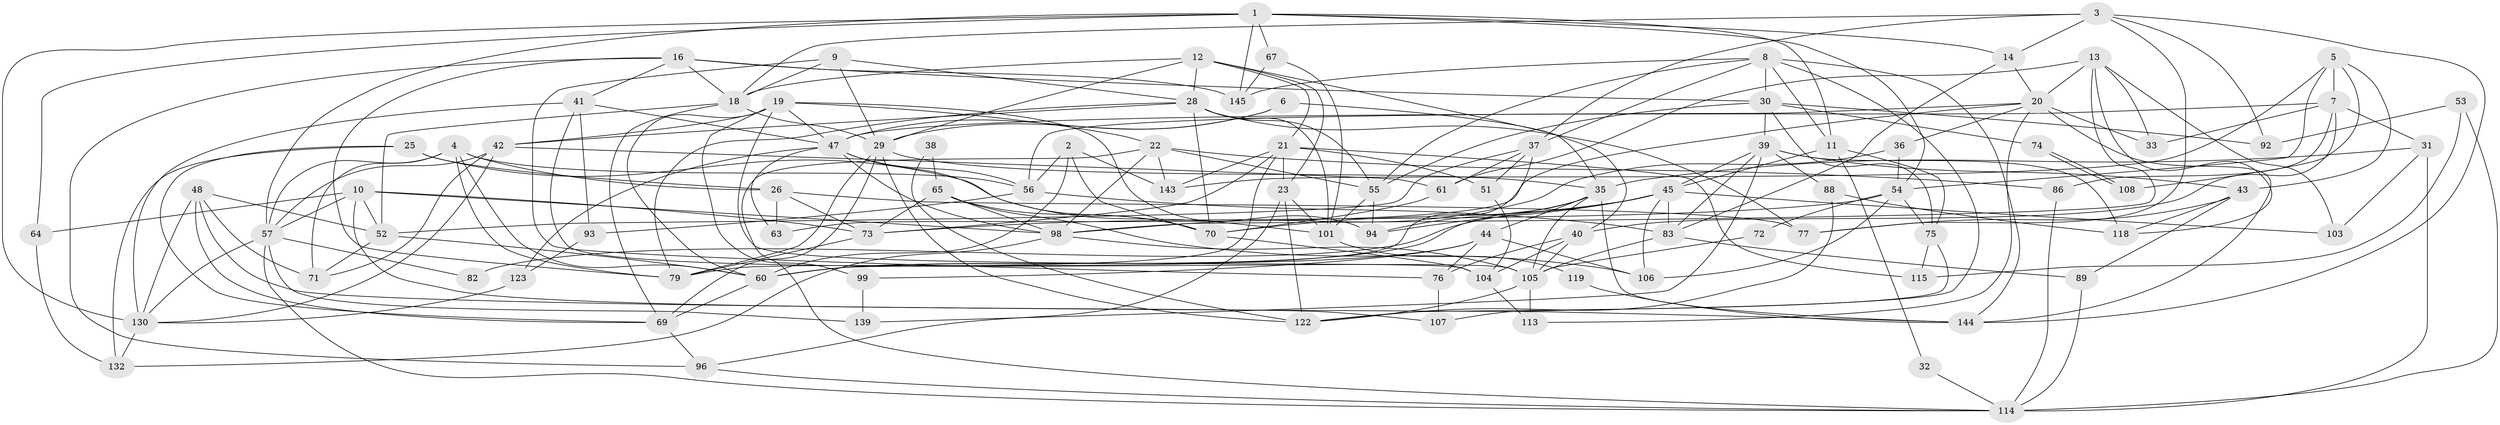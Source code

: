 // Generated by graph-tools (version 1.1) at 2025/52/02/27/25 19:52:05]
// undirected, 96 vertices, 240 edges
graph export_dot {
graph [start="1"]
  node [color=gray90,style=filled];
  1 [super="+66"];
  2 [super="+27"];
  3;
  4 [super="+58"];
  5 [super="+95"];
  6 [super="+84"];
  7 [super="+117"];
  8 [super="+15"];
  9 [super="+62"];
  10 [super="+136"];
  11;
  12 [super="+110"];
  13 [super="+116"];
  14;
  16 [super="+17"];
  18 [super="+50"];
  19 [super="+141"];
  20 [super="+34"];
  21 [super="+24"];
  22 [super="+128"];
  23 [super="+85"];
  25;
  26;
  28 [super="+46"];
  29 [super="+78"];
  30 [super="+140"];
  31;
  32;
  33;
  35 [super="+49"];
  36 [super="+97"];
  37 [super="+129"];
  38;
  39 [super="+109"];
  40 [super="+120"];
  41;
  42 [super="+87"];
  43 [super="+138"];
  44 [super="+68"];
  45 [super="+81"];
  47 [super="+90"];
  48;
  51;
  52 [super="+112"];
  53;
  54 [super="+131"];
  55 [super="+146"];
  56 [super="+59"];
  57 [super="+135"];
  60 [super="+126"];
  61;
  63;
  64;
  65 [super="+102"];
  67;
  69;
  70 [super="+111"];
  71;
  72;
  73 [super="+91"];
  74;
  75 [super="+80"];
  76;
  77 [super="+121"];
  79 [super="+100"];
  82;
  83 [super="+124"];
  86;
  88;
  89;
  92;
  93;
  94;
  96 [super="+125"];
  98;
  99;
  101 [super="+133"];
  103;
  104;
  105 [super="+142"];
  106;
  107;
  108;
  113;
  114 [super="+127"];
  115;
  118;
  119;
  122 [super="+137"];
  123;
  130 [super="+134"];
  132;
  139;
  143;
  144;
  145;
  1 -- 14;
  1 -- 64;
  1 -- 130;
  1 -- 67;
  1 -- 145;
  1 -- 11;
  1 -- 54;
  1 -- 57;
  2 -- 143;
  2 -- 70;
  2 -- 60;
  2 -- 56;
  3 -- 18;
  3 -- 14;
  3 -- 92;
  3 -- 144;
  3 -- 37;
  3 -- 77;
  4 -- 71;
  4 -- 79;
  4 -- 57;
  4 -- 26;
  4 -- 60;
  4 -- 56;
  5 -- 7;
  5 -- 108;
  5 -- 54;
  5 -- 143;
  5 -- 43;
  6 -- 40 [weight=2];
  6 -- 29;
  6 -- 47;
  7 -- 31;
  7 -- 40;
  7 -- 33;
  7 -- 47;
  7 -- 86;
  8 -- 145;
  8 -- 144;
  8 -- 11;
  8 -- 37;
  8 -- 55;
  8 -- 107;
  8 -- 30;
  9 -- 28;
  9 -- 76;
  9 -- 18;
  9 -- 29;
  10 -- 64;
  10 -- 98;
  10 -- 107;
  10 -- 52;
  10 -- 73;
  10 -- 57;
  11 -- 32;
  11 -- 45;
  11 -- 75;
  12 -- 29;
  12 -- 35;
  12 -- 21;
  12 -- 23;
  12 -- 18;
  12 -- 28;
  13 -- 118;
  13 -- 98;
  13 -- 33;
  13 -- 61;
  13 -- 20;
  13 -- 103;
  14 -- 83;
  14 -- 20;
  16 -- 145;
  16 -- 41;
  16 -- 96;
  16 -- 18;
  16 -- 30;
  16 -- 79;
  18 -- 29;
  18 -- 69;
  18 -- 52;
  19 -- 104;
  19 -- 47;
  19 -- 99;
  19 -- 94;
  19 -- 60;
  19 -- 22;
  19 -- 42;
  20 -- 33;
  20 -- 56;
  20 -- 36;
  20 -- 144;
  20 -- 113;
  20 -- 63;
  21 -- 73;
  21 -- 143;
  21 -- 51;
  21 -- 115;
  21 -- 23;
  21 -- 60;
  22 -- 86;
  22 -- 143;
  22 -- 98;
  22 -- 114;
  22 -- 55;
  23 -- 96;
  23 -- 122 [weight=2];
  23 -- 101;
  25 -- 132;
  25 -- 26;
  25 -- 69;
  25 -- 101;
  26 -- 63;
  26 -- 77;
  26 -- 73;
  28 -- 70;
  28 -- 42;
  28 -- 101;
  28 -- 79;
  28 -- 77;
  28 -- 55;
  29 -- 69;
  29 -- 122;
  29 -- 35;
  29 -- 79;
  30 -- 39;
  30 -- 74;
  30 -- 75;
  30 -- 92;
  30 -- 55;
  31 -- 103;
  31 -- 114;
  31 -- 35;
  32 -- 114;
  35 -- 44;
  35 -- 105;
  35 -- 60;
  35 -- 144;
  35 -- 94;
  36 -- 54;
  36 -- 98;
  37 -- 61;
  37 -- 52;
  37 -- 51;
  37 -- 79;
  38 -- 65;
  38 -- 122;
  39 -- 118;
  39 -- 88;
  39 -- 45;
  39 -- 43;
  39 -- 83;
  39 -- 139;
  40 -- 76;
  40 -- 104;
  40 -- 105;
  41 -- 105;
  41 -- 47;
  41 -- 93;
  41 -- 130;
  42 -- 71;
  42 -- 61;
  42 -- 130;
  42 -- 57;
  43 -- 118;
  43 -- 89;
  43 -- 77;
  44 -- 106;
  44 -- 60;
  44 -- 99;
  44 -- 76;
  45 -- 82;
  45 -- 103;
  45 -- 106;
  45 -- 83;
  45 -- 94;
  45 -- 70;
  47 -- 123;
  47 -- 63;
  47 -- 98;
  47 -- 70;
  47 -- 56;
  48 -- 144;
  48 -- 69;
  48 -- 71;
  48 -- 52;
  48 -- 130;
  51 -- 104;
  52 -- 71;
  52 -- 60;
  53 -- 114;
  53 -- 92;
  53 -- 115;
  54 -- 73;
  54 -- 72;
  54 -- 106;
  54 -- 75;
  55 -- 101;
  55 -- 94;
  56 -- 83;
  56 -- 93;
  57 -- 82;
  57 -- 139;
  57 -- 114;
  57 -- 130;
  60 -- 69;
  61 -- 70;
  64 -- 132;
  65 -- 73;
  65 -- 98;
  65 -- 106;
  65 -- 70;
  67 -- 101;
  67 -- 145;
  69 -- 96;
  70 -- 104;
  72 -- 105;
  73 -- 79;
  74 -- 108;
  74 -- 108;
  75 -- 115;
  75 -- 122;
  76 -- 107;
  83 -- 89;
  83 -- 105;
  86 -- 114;
  88 -- 122;
  88 -- 118;
  89 -- 114;
  93 -- 123;
  96 -- 114;
  98 -- 105;
  98 -- 132;
  99 -- 139;
  101 -- 119;
  104 -- 113;
  105 -- 113;
  105 -- 122;
  119 -- 144;
  123 -- 130;
  130 -- 132;
}
